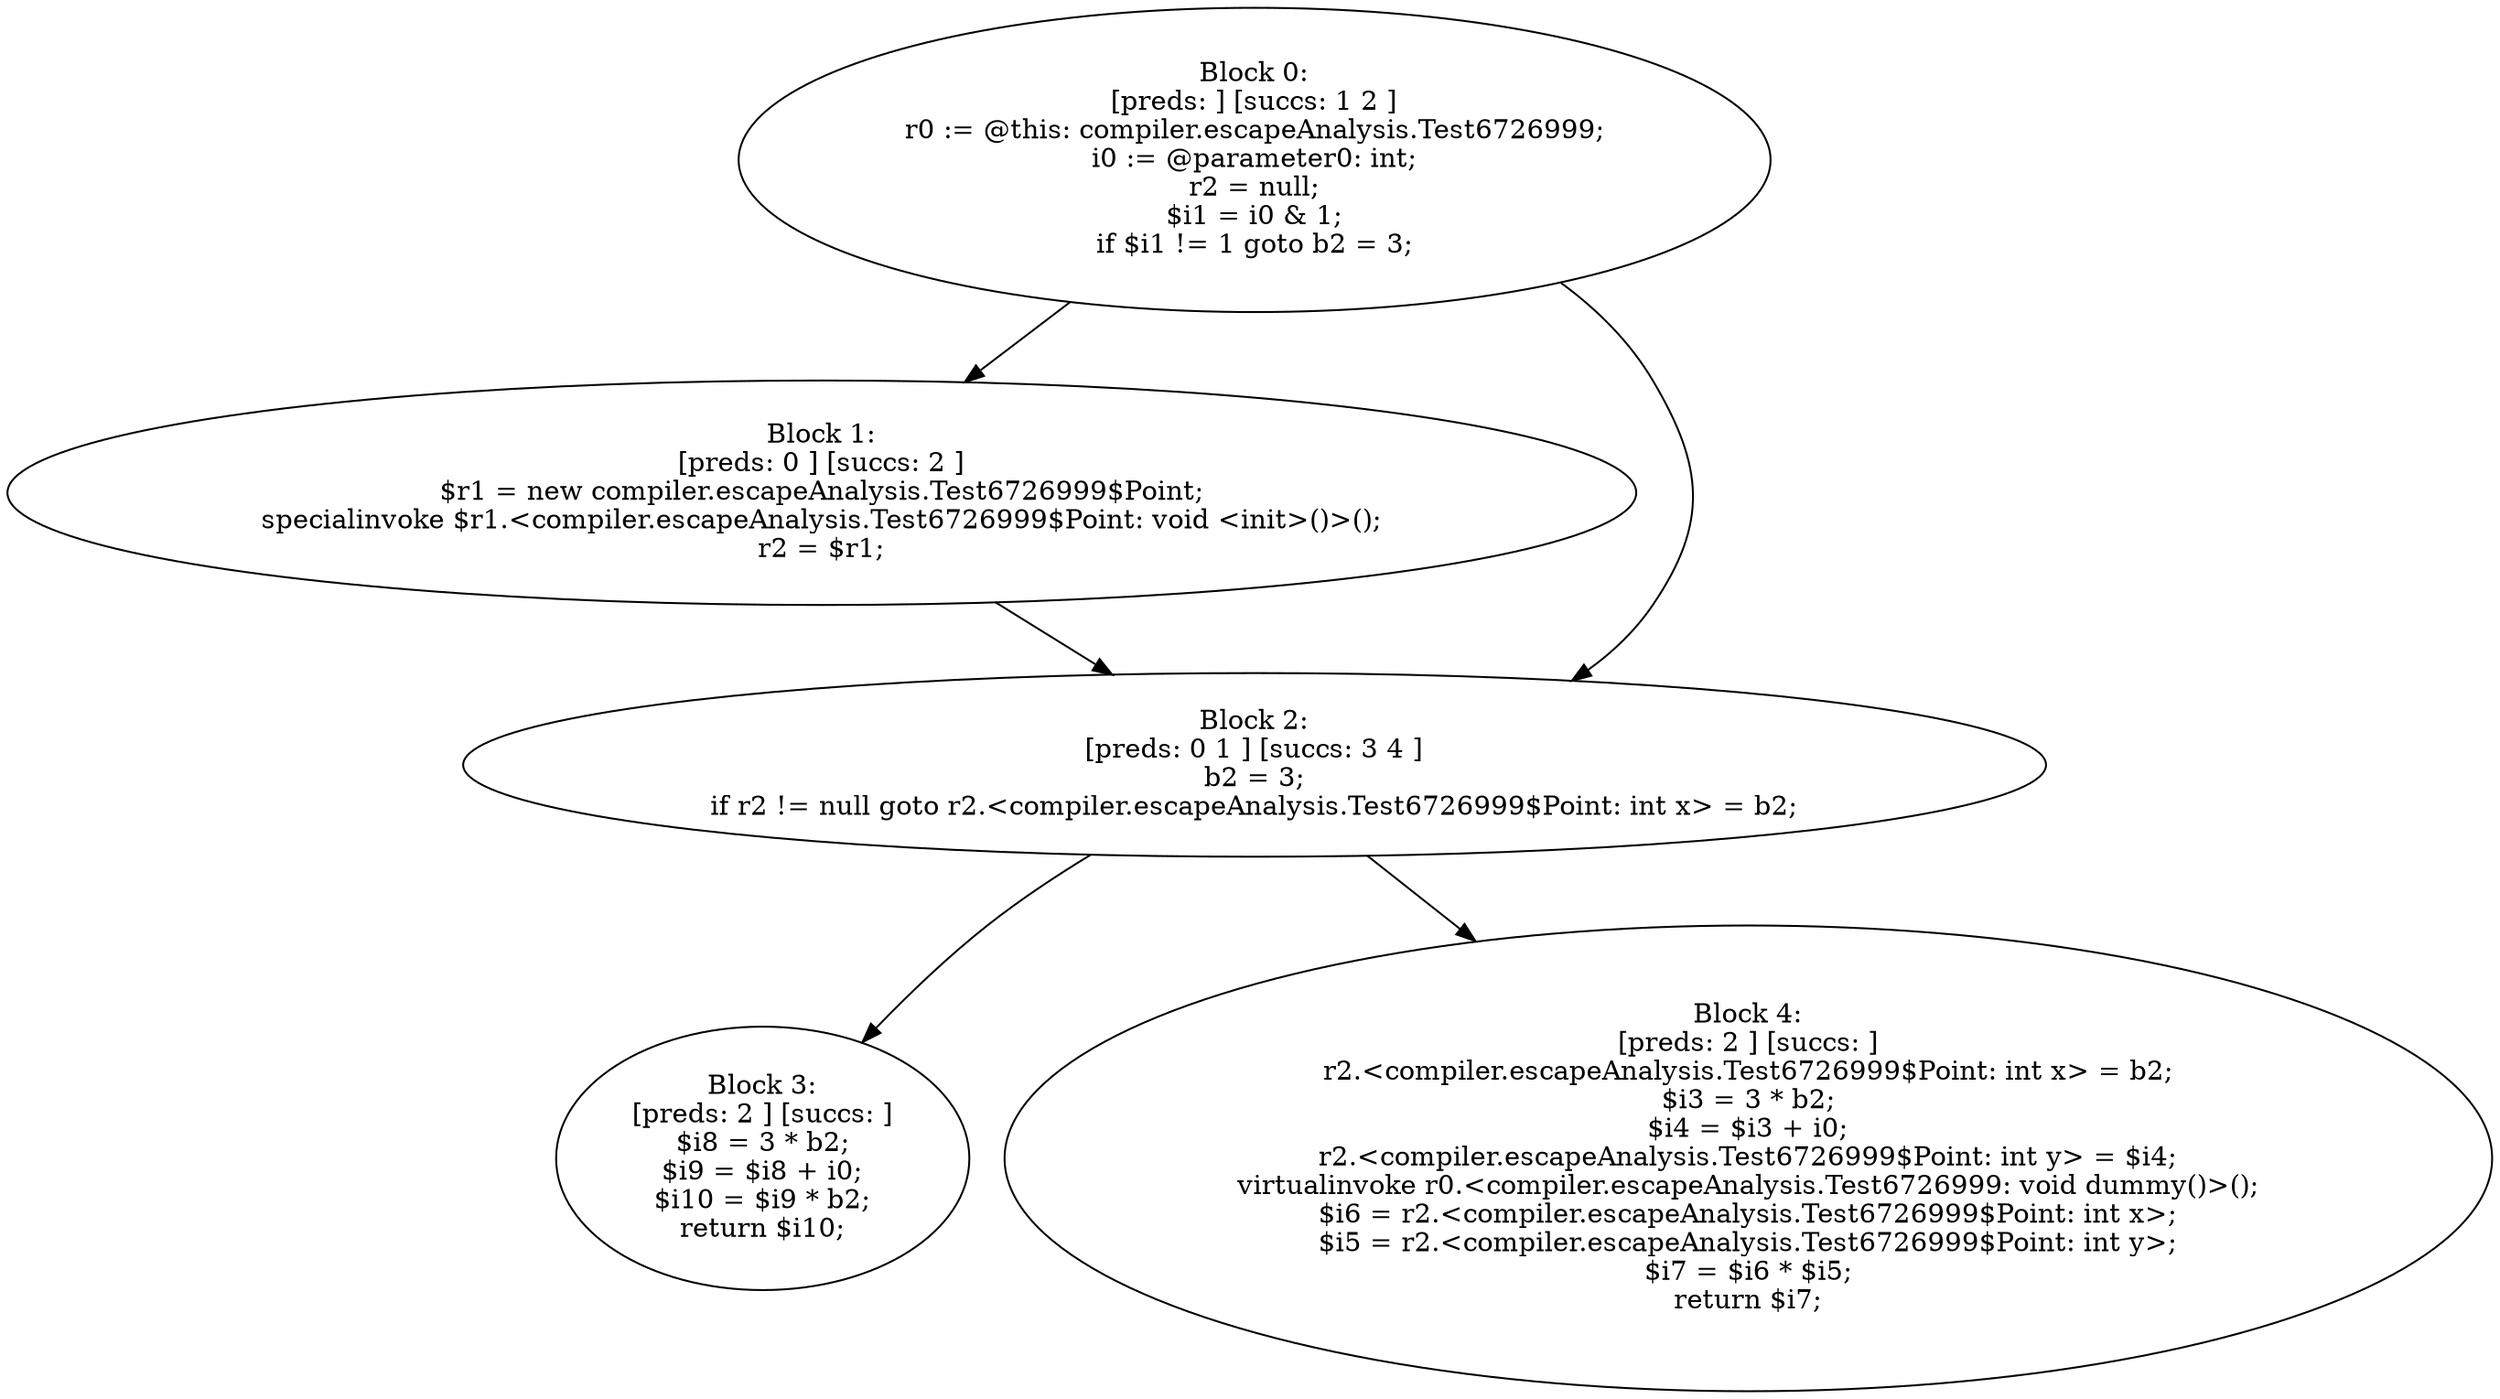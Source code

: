 digraph "unitGraph" {
    "Block 0:
[preds: ] [succs: 1 2 ]
r0 := @this: compiler.escapeAnalysis.Test6726999;
i0 := @parameter0: int;
r2 = null;
$i1 = i0 & 1;
if $i1 != 1 goto b2 = 3;
"
    "Block 1:
[preds: 0 ] [succs: 2 ]
$r1 = new compiler.escapeAnalysis.Test6726999$Point;
specialinvoke $r1.<compiler.escapeAnalysis.Test6726999$Point: void <init>()>();
r2 = $r1;
"
    "Block 2:
[preds: 0 1 ] [succs: 3 4 ]
b2 = 3;
if r2 != null goto r2.<compiler.escapeAnalysis.Test6726999$Point: int x> = b2;
"
    "Block 3:
[preds: 2 ] [succs: ]
$i8 = 3 * b2;
$i9 = $i8 + i0;
$i10 = $i9 * b2;
return $i10;
"
    "Block 4:
[preds: 2 ] [succs: ]
r2.<compiler.escapeAnalysis.Test6726999$Point: int x> = b2;
$i3 = 3 * b2;
$i4 = $i3 + i0;
r2.<compiler.escapeAnalysis.Test6726999$Point: int y> = $i4;
virtualinvoke r0.<compiler.escapeAnalysis.Test6726999: void dummy()>();
$i6 = r2.<compiler.escapeAnalysis.Test6726999$Point: int x>;
$i5 = r2.<compiler.escapeAnalysis.Test6726999$Point: int y>;
$i7 = $i6 * $i5;
return $i7;
"
    "Block 0:
[preds: ] [succs: 1 2 ]
r0 := @this: compiler.escapeAnalysis.Test6726999;
i0 := @parameter0: int;
r2 = null;
$i1 = i0 & 1;
if $i1 != 1 goto b2 = 3;
"->"Block 1:
[preds: 0 ] [succs: 2 ]
$r1 = new compiler.escapeAnalysis.Test6726999$Point;
specialinvoke $r1.<compiler.escapeAnalysis.Test6726999$Point: void <init>()>();
r2 = $r1;
";
    "Block 0:
[preds: ] [succs: 1 2 ]
r0 := @this: compiler.escapeAnalysis.Test6726999;
i0 := @parameter0: int;
r2 = null;
$i1 = i0 & 1;
if $i1 != 1 goto b2 = 3;
"->"Block 2:
[preds: 0 1 ] [succs: 3 4 ]
b2 = 3;
if r2 != null goto r2.<compiler.escapeAnalysis.Test6726999$Point: int x> = b2;
";
    "Block 1:
[preds: 0 ] [succs: 2 ]
$r1 = new compiler.escapeAnalysis.Test6726999$Point;
specialinvoke $r1.<compiler.escapeAnalysis.Test6726999$Point: void <init>()>();
r2 = $r1;
"->"Block 2:
[preds: 0 1 ] [succs: 3 4 ]
b2 = 3;
if r2 != null goto r2.<compiler.escapeAnalysis.Test6726999$Point: int x> = b2;
";
    "Block 2:
[preds: 0 1 ] [succs: 3 4 ]
b2 = 3;
if r2 != null goto r2.<compiler.escapeAnalysis.Test6726999$Point: int x> = b2;
"->"Block 3:
[preds: 2 ] [succs: ]
$i8 = 3 * b2;
$i9 = $i8 + i0;
$i10 = $i9 * b2;
return $i10;
";
    "Block 2:
[preds: 0 1 ] [succs: 3 4 ]
b2 = 3;
if r2 != null goto r2.<compiler.escapeAnalysis.Test6726999$Point: int x> = b2;
"->"Block 4:
[preds: 2 ] [succs: ]
r2.<compiler.escapeAnalysis.Test6726999$Point: int x> = b2;
$i3 = 3 * b2;
$i4 = $i3 + i0;
r2.<compiler.escapeAnalysis.Test6726999$Point: int y> = $i4;
virtualinvoke r0.<compiler.escapeAnalysis.Test6726999: void dummy()>();
$i6 = r2.<compiler.escapeAnalysis.Test6726999$Point: int x>;
$i5 = r2.<compiler.escapeAnalysis.Test6726999$Point: int y>;
$i7 = $i6 * $i5;
return $i7;
";
}
